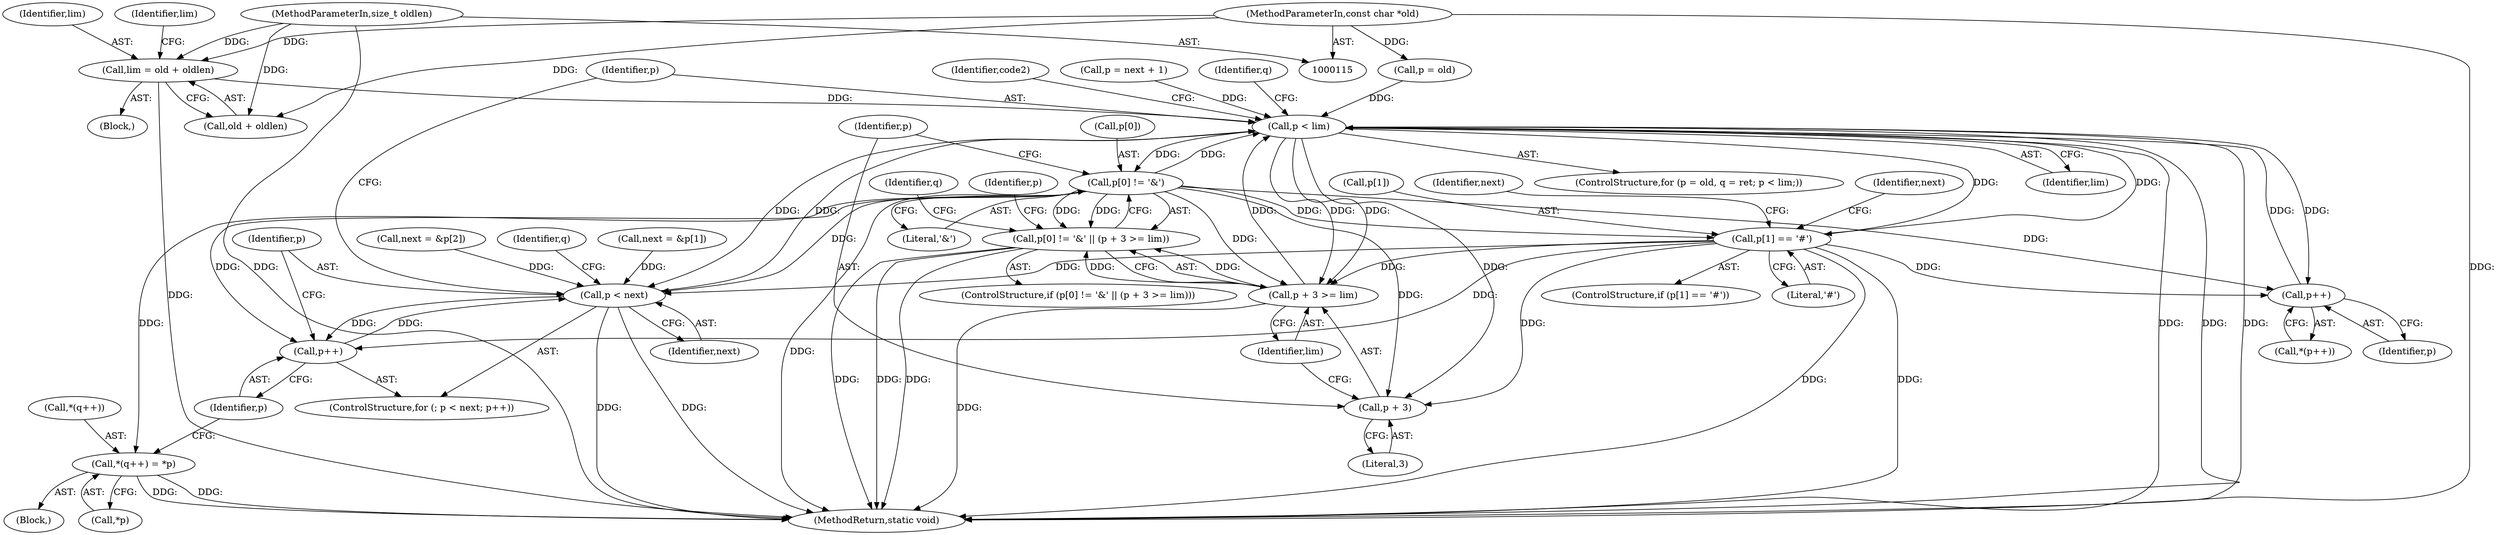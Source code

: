 digraph "0_php-src_0da8b8b801f9276359262f1ef8274c7812d3dfda?w=1_9@integer" {
"1000134" [label="(Call,lim = old + oldlen)"];
"1000116" [label="(MethodParameterIn,const char *old)"];
"1000117" [label="(MethodParameterIn,size_t oldlen)"];
"1000152" [label="(Call,p < lim)"];
"1000167" [label="(Call,p[0] != '&')"];
"1000166" [label="(Call,p[0] != '&' || (p + 3 >= lim))"];
"1000172" [label="(Call,p + 3 >= lim)"];
"1000173" [label="(Call,p + 3)"];
"1000183" [label="(Call,p++)"];
"1000187" [label="(Call,p[1] == '#')"];
"1000384" [label="(Call,p < next)"];
"1000387" [label="(Call,p++)"];
"1000390" [label="(Call,*(q++) = *p)"];
"1000116" [label="(MethodParameterIn,const char *old)"];
"1000173" [label="(Call,p + 3)"];
"1000124" [label="(Block,)"];
"1000194" [label="(Identifier,next)"];
"1000385" [label="(Identifier,p)"];
"1000388" [label="(Identifier,p)"];
"1000168" [label="(Call,p[0])"];
"1000134" [label="(Call,lim = old + oldlen)"];
"1000184" [label="(Identifier,p)"];
"1000186" [label="(ControlStructure,if (p[1] == '#'))"];
"1000389" [label="(Block,)"];
"1000390" [label="(Call,*(q++) = *p)"];
"1000383" [label="(ControlStructure,for (; p < next; p++))"];
"1000152" [label="(Call,p < lim)"];
"1000166" [label="(Call,p[0] != '&' || (p + 3 >= lim))"];
"1000247" [label="(Identifier,next)"];
"1000386" [label="(Identifier,next)"];
"1000182" [label="(Call,*(p++))"];
"1000174" [label="(Identifier,p)"];
"1000159" [label="(Identifier,code2)"];
"1000191" [label="(Literal,'#')"];
"1000142" [label="(Identifier,lim)"];
"1000187" [label="(Call,p[1] == '#')"];
"1000408" [label="(MethodReturn,static void)"];
"1000171" [label="(Literal,'&')"];
"1000183" [label="(Call,p++)"];
"1000144" [label="(ControlStructure,for (p = old, q = ret; p < lim;))"];
"1000117" [label="(MethodParameterIn,size_t oldlen)"];
"1000189" [label="(Identifier,p)"];
"1000376" [label="(Call,p = next + 1)"];
"1000176" [label="(Identifier,lim)"];
"1000135" [label="(Identifier,lim)"];
"1000384" [label="(Call,p < next)"];
"1000146" [label="(Call,p = old)"];
"1000387" [label="(Call,p++)"];
"1000175" [label="(Literal,3)"];
"1000153" [label="(Identifier,p)"];
"1000154" [label="(Identifier,lim)"];
"1000398" [label="(Identifier,q)"];
"1000188" [label="(Call,p[1])"];
"1000172" [label="(Call,p + 3 >= lim)"];
"1000393" [label="(Identifier,q)"];
"1000246" [label="(Call,next = &p[1])"];
"1000394" [label="(Call,*p)"];
"1000181" [label="(Identifier,q)"];
"1000193" [label="(Call,next = &p[2])"];
"1000167" [label="(Call,p[0] != '&')"];
"1000391" [label="(Call,*(q++))"];
"1000165" [label="(ControlStructure,if (p[0] != '&' || (p + 3 >= lim)))"];
"1000136" [label="(Call,old + oldlen)"];
"1000134" -> "1000124"  [label="AST: "];
"1000134" -> "1000136"  [label="CFG: "];
"1000135" -> "1000134"  [label="AST: "];
"1000136" -> "1000134"  [label="AST: "];
"1000142" -> "1000134"  [label="CFG: "];
"1000134" -> "1000408"  [label="DDG: "];
"1000116" -> "1000134"  [label="DDG: "];
"1000117" -> "1000134"  [label="DDG: "];
"1000134" -> "1000152"  [label="DDG: "];
"1000116" -> "1000115"  [label="AST: "];
"1000116" -> "1000408"  [label="DDG: "];
"1000116" -> "1000136"  [label="DDG: "];
"1000116" -> "1000146"  [label="DDG: "];
"1000117" -> "1000115"  [label="AST: "];
"1000117" -> "1000408"  [label="DDG: "];
"1000117" -> "1000136"  [label="DDG: "];
"1000152" -> "1000144"  [label="AST: "];
"1000152" -> "1000154"  [label="CFG: "];
"1000153" -> "1000152"  [label="AST: "];
"1000154" -> "1000152"  [label="AST: "];
"1000159" -> "1000152"  [label="CFG: "];
"1000398" -> "1000152"  [label="CFG: "];
"1000152" -> "1000408"  [label="DDG: "];
"1000152" -> "1000408"  [label="DDG: "];
"1000152" -> "1000408"  [label="DDG: "];
"1000187" -> "1000152"  [label="DDG: "];
"1000167" -> "1000152"  [label="DDG: "];
"1000376" -> "1000152"  [label="DDG: "];
"1000183" -> "1000152"  [label="DDG: "];
"1000146" -> "1000152"  [label="DDG: "];
"1000384" -> "1000152"  [label="DDG: "];
"1000172" -> "1000152"  [label="DDG: "];
"1000152" -> "1000167"  [label="DDG: "];
"1000152" -> "1000172"  [label="DDG: "];
"1000152" -> "1000172"  [label="DDG: "];
"1000152" -> "1000173"  [label="DDG: "];
"1000152" -> "1000183"  [label="DDG: "];
"1000152" -> "1000187"  [label="DDG: "];
"1000152" -> "1000384"  [label="DDG: "];
"1000167" -> "1000166"  [label="AST: "];
"1000167" -> "1000171"  [label="CFG: "];
"1000168" -> "1000167"  [label="AST: "];
"1000171" -> "1000167"  [label="AST: "];
"1000174" -> "1000167"  [label="CFG: "];
"1000166" -> "1000167"  [label="CFG: "];
"1000167" -> "1000408"  [label="DDG: "];
"1000167" -> "1000166"  [label="DDG: "];
"1000167" -> "1000166"  [label="DDG: "];
"1000167" -> "1000172"  [label="DDG: "];
"1000167" -> "1000173"  [label="DDG: "];
"1000167" -> "1000183"  [label="DDG: "];
"1000167" -> "1000187"  [label="DDG: "];
"1000167" -> "1000384"  [label="DDG: "];
"1000167" -> "1000387"  [label="DDG: "];
"1000167" -> "1000390"  [label="DDG: "];
"1000166" -> "1000165"  [label="AST: "];
"1000166" -> "1000172"  [label="CFG: "];
"1000172" -> "1000166"  [label="AST: "];
"1000181" -> "1000166"  [label="CFG: "];
"1000189" -> "1000166"  [label="CFG: "];
"1000166" -> "1000408"  [label="DDG: "];
"1000166" -> "1000408"  [label="DDG: "];
"1000166" -> "1000408"  [label="DDG: "];
"1000172" -> "1000166"  [label="DDG: "];
"1000172" -> "1000166"  [label="DDG: "];
"1000172" -> "1000176"  [label="CFG: "];
"1000173" -> "1000172"  [label="AST: "];
"1000176" -> "1000172"  [label="AST: "];
"1000172" -> "1000408"  [label="DDG: "];
"1000187" -> "1000172"  [label="DDG: "];
"1000173" -> "1000175"  [label="CFG: "];
"1000174" -> "1000173"  [label="AST: "];
"1000175" -> "1000173"  [label="AST: "];
"1000176" -> "1000173"  [label="CFG: "];
"1000187" -> "1000173"  [label="DDG: "];
"1000183" -> "1000182"  [label="AST: "];
"1000183" -> "1000184"  [label="CFG: "];
"1000184" -> "1000183"  [label="AST: "];
"1000182" -> "1000183"  [label="CFG: "];
"1000187" -> "1000183"  [label="DDG: "];
"1000187" -> "1000186"  [label="AST: "];
"1000187" -> "1000191"  [label="CFG: "];
"1000188" -> "1000187"  [label="AST: "];
"1000191" -> "1000187"  [label="AST: "];
"1000194" -> "1000187"  [label="CFG: "];
"1000247" -> "1000187"  [label="CFG: "];
"1000187" -> "1000408"  [label="DDG: "];
"1000187" -> "1000408"  [label="DDG: "];
"1000187" -> "1000384"  [label="DDG: "];
"1000187" -> "1000387"  [label="DDG: "];
"1000384" -> "1000383"  [label="AST: "];
"1000384" -> "1000386"  [label="CFG: "];
"1000385" -> "1000384"  [label="AST: "];
"1000386" -> "1000384"  [label="AST: "];
"1000153" -> "1000384"  [label="CFG: "];
"1000393" -> "1000384"  [label="CFG: "];
"1000384" -> "1000408"  [label="DDG: "];
"1000384" -> "1000408"  [label="DDG: "];
"1000387" -> "1000384"  [label="DDG: "];
"1000193" -> "1000384"  [label="DDG: "];
"1000246" -> "1000384"  [label="DDG: "];
"1000384" -> "1000387"  [label="DDG: "];
"1000387" -> "1000383"  [label="AST: "];
"1000387" -> "1000388"  [label="CFG: "];
"1000388" -> "1000387"  [label="AST: "];
"1000385" -> "1000387"  [label="CFG: "];
"1000390" -> "1000389"  [label="AST: "];
"1000390" -> "1000394"  [label="CFG: "];
"1000391" -> "1000390"  [label="AST: "];
"1000394" -> "1000390"  [label="AST: "];
"1000388" -> "1000390"  [label="CFG: "];
"1000390" -> "1000408"  [label="DDG: "];
"1000390" -> "1000408"  [label="DDG: "];
}

